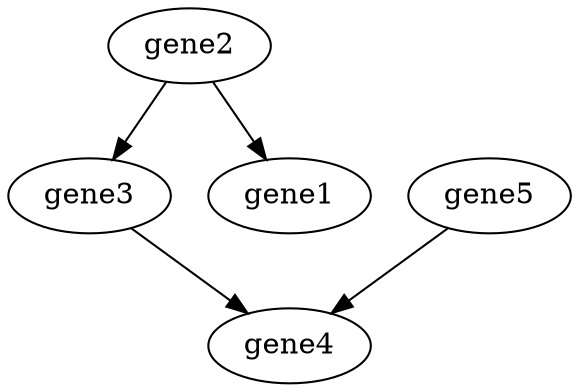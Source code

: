 strict digraph "" {
gene2 [Sequence=Sequence1, present=True];
gene3 [Sequence=Sequence1, present=True];
gene5 [Sequence=Sequence1, present=False];
gene1 [Sequence=Sequence1, present=True];
gene4 [Sequence=Sequence1, present=False];
gene2 -> gene3;
gene2 -> gene1;
gene3 -> gene4;
gene5 -> gene4;
}